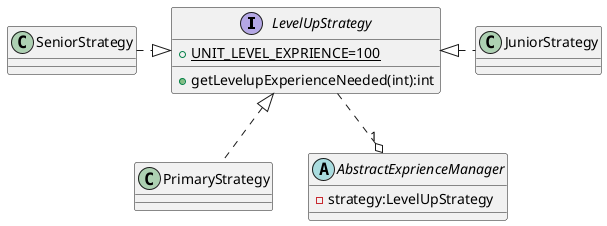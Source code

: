 @startuml strategy-pattern

interface LevelUpStrategy {
  + getLevelupExperienceNeeded(int):int
  {static} + UNIT_LEVEL_EXPRIENCE=100
}

class JuniorStrategy 
class PrimaryStrategy 
class SeniorStrategy

LevelUpStrategy <|. JuniorStrategy
LevelUpStrategy <|.. PrimaryStrategy
LevelUpStrategy <|.left. SeniorStrategy

abstract class AbstractExprienceManager {
  - strategy:LevelUpStrategy
}

AbstractExprienceManager "1" o.up. LevelUpStrategy

@enduml